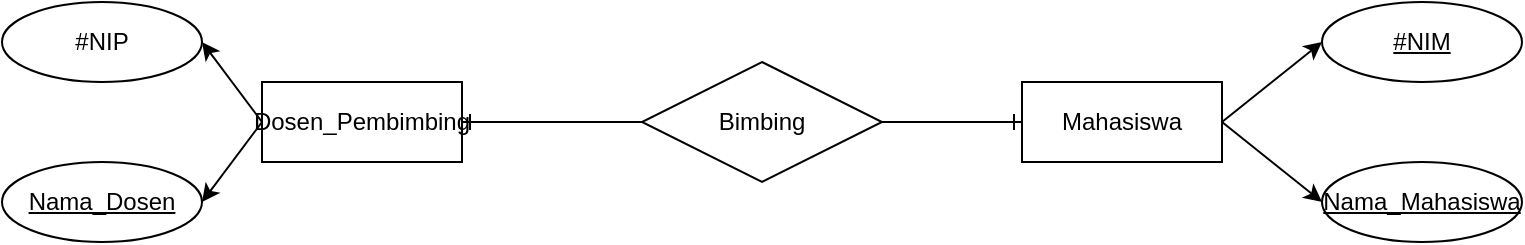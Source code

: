 <mxfile version="26.0.11">
  <diagram name="Page-1" id="IqpIlH4XJoRRb5ydu_e1">
    <mxGraphModel dx="947" dy="949" grid="1" gridSize="10" guides="1" tooltips="1" connect="1" arrows="1" fold="1" page="1" pageScale="1" pageWidth="850" pageHeight="1100" math="0" shadow="0">
      <root>
        <mxCell id="0" />
        <mxCell id="1" parent="0" />
        <mxCell id="OR8Wbr9eehkpmYyGwjXs-23" style="rounded=0;orthogonalLoop=1;jettySize=auto;html=1;exitX=0;exitY=0.5;exitDx=0;exitDy=0;entryX=1;entryY=0.5;entryDx=0;entryDy=0;" edge="1" parent="1" source="OR8Wbr9eehkpmYyGwjXs-1" target="OR8Wbr9eehkpmYyGwjXs-4">
          <mxGeometry relative="1" as="geometry" />
        </mxCell>
        <mxCell id="OR8Wbr9eehkpmYyGwjXs-1" value="Dosen_Pembimbing" style="whiteSpace=wrap;html=1;align=center;" vertex="1" parent="1">
          <mxGeometry x="390" y="160" width="100" height="40" as="geometry" />
        </mxCell>
        <mxCell id="OR8Wbr9eehkpmYyGwjXs-24" style="rounded=0;orthogonalLoop=1;jettySize=auto;html=1;entryX=0;entryY=0.5;entryDx=0;entryDy=0;exitX=1;exitY=0.5;exitDx=0;exitDy=0;" edge="1" parent="1" source="OR8Wbr9eehkpmYyGwjXs-2" target="OR8Wbr9eehkpmYyGwjXs-5">
          <mxGeometry relative="1" as="geometry" />
        </mxCell>
        <mxCell id="OR8Wbr9eehkpmYyGwjXs-2" value="Mahasiswa" style="whiteSpace=wrap;html=1;align=center;" vertex="1" parent="1">
          <mxGeometry x="770" y="160" width="100" height="40" as="geometry" />
        </mxCell>
        <mxCell id="OR8Wbr9eehkpmYyGwjXs-14" style="rounded=0;orthogonalLoop=1;jettySize=auto;html=1;entryX=0.738;entryY=0.931;entryDx=0;entryDy=0;entryPerimeter=0;" edge="1" parent="1" source="OR8Wbr9eehkpmYyGwjXs-3" target="OR8Wbr9eehkpmYyGwjXs-3">
          <mxGeometry relative="1" as="geometry" />
        </mxCell>
        <mxCell id="OR8Wbr9eehkpmYyGwjXs-3" value="#NIP" style="ellipse;whiteSpace=wrap;html=1;align=center;" vertex="1" parent="1">
          <mxGeometry x="260" y="120" width="100" height="40" as="geometry" />
        </mxCell>
        <mxCell id="OR8Wbr9eehkpmYyGwjXs-4" value="Nama_Dosen" style="ellipse;whiteSpace=wrap;html=1;align=center;fontStyle=4;" vertex="1" parent="1">
          <mxGeometry x="260" y="200" width="100" height="40" as="geometry" />
        </mxCell>
        <mxCell id="OR8Wbr9eehkpmYyGwjXs-5" value="#NIM" style="ellipse;whiteSpace=wrap;html=1;align=center;fontStyle=4;" vertex="1" parent="1">
          <mxGeometry x="920" y="120" width="100" height="40" as="geometry" />
        </mxCell>
        <mxCell id="OR8Wbr9eehkpmYyGwjXs-6" value="Nama_Mahasiswa" style="ellipse;whiteSpace=wrap;html=1;align=center;fontStyle=4;" vertex="1" parent="1">
          <mxGeometry x="920" y="200" width="100" height="40" as="geometry" />
        </mxCell>
        <mxCell id="OR8Wbr9eehkpmYyGwjXs-18" value="Bimbing" style="shape=rhombus;perimeter=rhombusPerimeter;whiteSpace=wrap;html=1;align=center;" vertex="1" parent="1">
          <mxGeometry x="580" y="150" width="120" height="60" as="geometry" />
        </mxCell>
        <mxCell id="OR8Wbr9eehkpmYyGwjXs-20" value="" style="edgeStyle=entityRelationEdgeStyle;fontSize=12;html=1;endArrow=ERone;endFill=1;rounded=0;entryX=1;entryY=0.5;entryDx=0;entryDy=0;" edge="1" parent="1" source="OR8Wbr9eehkpmYyGwjXs-18" target="OR8Wbr9eehkpmYyGwjXs-1">
          <mxGeometry width="100" height="100" relative="1" as="geometry">
            <mxPoint x="530" y="260" as="sourcePoint" />
            <mxPoint x="630" y="160" as="targetPoint" />
          </mxGeometry>
        </mxCell>
        <mxCell id="OR8Wbr9eehkpmYyGwjXs-21" value="" style="edgeStyle=entityRelationEdgeStyle;fontSize=12;html=1;endArrow=ERone;endFill=1;rounded=0;exitX=1;exitY=0.5;exitDx=0;exitDy=0;entryX=0;entryY=0.5;entryDx=0;entryDy=0;" edge="1" parent="1" source="OR8Wbr9eehkpmYyGwjXs-18" target="OR8Wbr9eehkpmYyGwjXs-2">
          <mxGeometry width="100" height="100" relative="1" as="geometry">
            <mxPoint x="580" y="240" as="sourcePoint" />
            <mxPoint x="680" y="140" as="targetPoint" />
          </mxGeometry>
        </mxCell>
        <mxCell id="OR8Wbr9eehkpmYyGwjXs-22" style="rounded=0;orthogonalLoop=1;jettySize=auto;html=1;entryX=1;entryY=0.5;entryDx=0;entryDy=0;exitX=0;exitY=0.5;exitDx=0;exitDy=0;" edge="1" parent="1" source="OR8Wbr9eehkpmYyGwjXs-1" target="OR8Wbr9eehkpmYyGwjXs-3">
          <mxGeometry relative="1" as="geometry">
            <mxPoint x="380" y="170" as="sourcePoint" />
          </mxGeometry>
        </mxCell>
        <mxCell id="OR8Wbr9eehkpmYyGwjXs-25" style="rounded=0;orthogonalLoop=1;jettySize=auto;html=1;entryX=0;entryY=0.5;entryDx=0;entryDy=0;exitX=1;exitY=0.5;exitDx=0;exitDy=0;" edge="1" parent="1" source="OR8Wbr9eehkpmYyGwjXs-2" target="OR8Wbr9eehkpmYyGwjXs-6">
          <mxGeometry relative="1" as="geometry">
            <mxPoint x="870" y="170" as="sourcePoint" />
          </mxGeometry>
        </mxCell>
      </root>
    </mxGraphModel>
  </diagram>
</mxfile>
